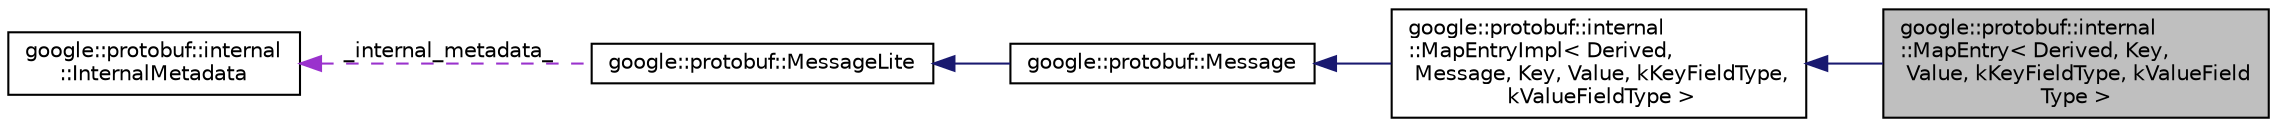 digraph "google::protobuf::internal::MapEntry&lt; Derived, Key, Value, kKeyFieldType, kValueFieldType &gt;"
{
 // LATEX_PDF_SIZE
  edge [fontname="Helvetica",fontsize="10",labelfontname="Helvetica",labelfontsize="10"];
  node [fontname="Helvetica",fontsize="10",shape=record];
  rankdir="LR";
  Node1 [label="google::protobuf::internal\l::MapEntry\< Derived, Key,\l Value, kKeyFieldType, kValueField\lType \>",height=0.2,width=0.4,color="black", fillcolor="grey75", style="filled", fontcolor="black",tooltip=" "];
  Node2 -> Node1 [dir="back",color="midnightblue",fontsize="10",style="solid",fontname="Helvetica"];
  Node2 [label="google::protobuf::internal\l::MapEntryImpl\< Derived,\l Message, Key, Value, kKeyFieldType,\l kValueFieldType \>",height=0.2,width=0.4,color="black", fillcolor="white", style="filled",URL="$classgoogle_1_1protobuf_1_1internal_1_1MapEntryImpl.html",tooltip=" "];
  Node3 -> Node2 [dir="back",color="midnightblue",fontsize="10",style="solid",fontname="Helvetica"];
  Node3 [label="google::protobuf::Message",height=0.2,width=0.4,color="black", fillcolor="white", style="filled",URL="$classgoogle_1_1protobuf_1_1Message.html",tooltip=" "];
  Node4 -> Node3 [dir="back",color="midnightblue",fontsize="10",style="solid",fontname="Helvetica"];
  Node4 [label="google::protobuf::MessageLite",height=0.2,width=0.4,color="black", fillcolor="white", style="filled",URL="$classgoogle_1_1protobuf_1_1MessageLite.html",tooltip=" "];
  Node5 -> Node4 [dir="back",color="darkorchid3",fontsize="10",style="dashed",label=" _internal_metadata_" ,fontname="Helvetica"];
  Node5 [label="google::protobuf::internal\l::InternalMetadata",height=0.2,width=0.4,color="black", fillcolor="white", style="filled",URL="$classgoogle_1_1protobuf_1_1internal_1_1InternalMetadata.html",tooltip=" "];
}
